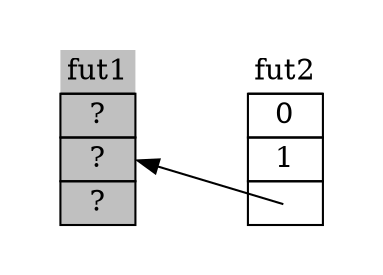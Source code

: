 digraph {
   rankdir = RL;
   overlap = false;
   dpi = 300.0;
   splines = false;
   cluster = true;
   
   node [shape = "plaintext";];
   
   // Group the two together, which results in the desired alignment.
   subgraph {
      // But don't show the frame!
      style = "invis";
      
      fut1 [label = <<table border="0" cellborder="1" cellspacing="0" bgcolor="gray">
         <tr><td sides="B">fut1</td></tr>
         <tr><td>?</td></tr>
         <tr><td port="target">?</td></tr>
         <tr><td>?</td></tr>
         </table>>;];
      
      fut2 [label = <<table border="0" cellborder="1" cellspacing="0">
         <tr><td sides="B">fut2</td></tr>
         <tr><td>0</td></tr>
         <tr><td>1</td></tr>
         <tr><td port="source"> </td></tr>
         </table>>;];
      
      edge [tailclip = "false"; dir = forward];
      fut2:source:c -> fut1:target:e;
   }
}